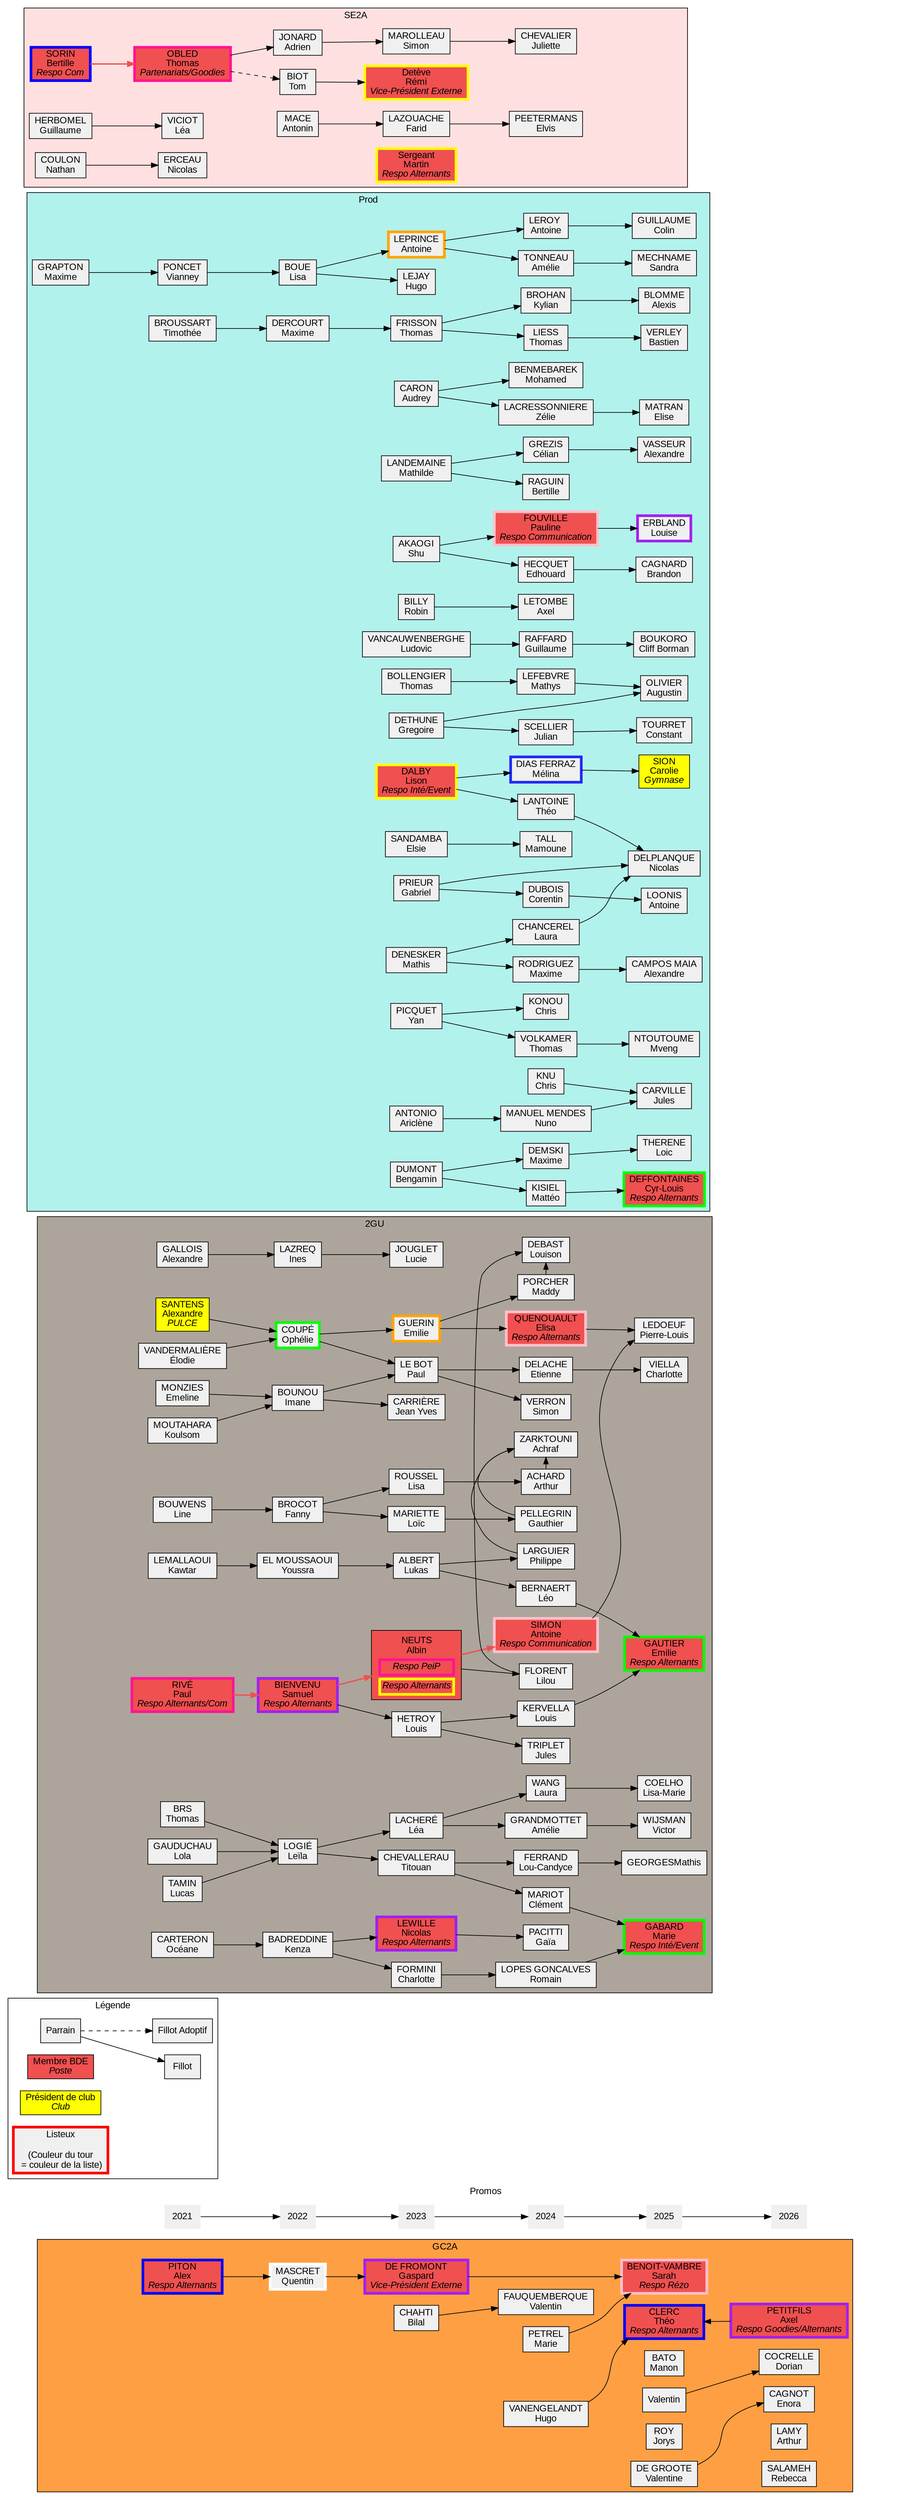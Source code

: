 digraph alternants {
	graph [
		charset = "UTF-8";
		style = filled;
		fontname = "Arial";
	];

	node [
		shape = box;
		style = filled;
		fillcolor = "#f0f0f0";
		fontname = "Arial";
	];

	rankdir = LR;

	subgraph cluster_promos {
		label = "Promos";
		penwidth = 0;
		color = none;
		node [shape = none];
		"2021" -> "2022" -> "2023" -> "2024"-> "2025" -> "2026";
	}

	subgraph cluster_legende {
		label = "Légende";
		fillcolor = none;
		leg_parrain	[label = "Parrain"];
		leg_fillot	[label = "Fillot"];
		leg_fillotadop	[label = "Fillot Adoptif"];
		leg_BDE		[label = <Membre BDE<BR/><I>Poste</I>> fillcolor="#f05050"];
		leg_prez	[label = <Président de club<BR/><I>Club</I>> fillcolor="yellow"];
		leg_listeux	[label = "Listeux\n\n(Couleur du tour\n = couleur de la liste)" penwidth=4 color="red"];
		leg_parrain -> leg_fillot;
		leg_parrain -> leg_fillotadop [style = "dashed"];
	}

	subgraph cluster_2GU {
		label = "2GU";
		fillcolor = "#ada59c";
		{ rank="same";
			tes 			[color = "#ada59c" fillcolor = "#ada59c" fontcolor = "#ada59c"];
		}
		{ rank="same";
			alexandregall	[label = "GALLOIS\nAlexandre"];
			alexandresant	[label = <SANTENS<BR/>Alexandre<BR/><I>PULCE</I>> fillcolor="yellow"];
			elodievan	[label = "VANDERMALIÈRE\nÉlodie"];
			emelinemonz	[label = "MONZIES\nEmeline"];
			kawtarlem	[label = "LEMALLAOUI\nKawtar"];
			koulsommouta	[label = "MOUTAHARA\nKoulsom"];
			linebouw	[label = "BOUWENS\nLine"];
			lolagaudu	[label = "GAUDUCHAU\nLola"];
			lucastam	[label = "TAMIN\nLucas"];
			oceanecarte	[label = "CARTERON\nOcéane"];
			paulrive	[label = <RIVÉ<BR/>Paul<BR/><I>Respo Alternants/Com</I>> fillcolor="#f05050" penwidth=4 color="deeppink"];
			thomasbrs	[label = "BRS\nThomas"];
		}
			tes-> thomasbrs [penwidth=2 color = "invis"];
		{ rank="same";
			fannybroc	[label = "BROCOT\nFanny"];
			imanebounou	[label = "BOUNOU\nImane"];
			ineslazre	[label = "LAZREQ\nInes"];
			kenzabad	[label = "BADREDDINE\nKenza"];
			leilalogi	[label = "LOGIÉ\nLeïla"];
			opheliecoup	[label = "COUPÉ\nOphélie" penwidth=4 color="green"];
			samuelbienv	[label = <BIENVENU<BR/>Samuel<BR/><I>Respo Alternants</I>> fillcolor="#f05050" penwidth=4 color="purple"]; 
			youssraelmou	[label = "EL MOUSSAOUI\nYoussra"];
		}
		alexandregall -> ineslazre;
		alexandresant -> opheliecoup;
		elodievan -> opheliecoup;
		emelinemonz -> imanebounou;
		kawtarlem -> youssraelmou;
		koulsommouta -> imanebounou;
		linebouw -> fannybroc;
		lolagaudu -> leilalogi;
		lucastam -> leilalogi;
		oceanecarte -> kenzabad;
		paulrive -> samuelbienv [penwidth=2 color = "#f05050"];
		thomasbrs -> leilalogi;

		{ rank="same";
			albinneu	[label = <<table border="0">
							<tr><td border="0">NEUTS<BR/>Albin</td></tr>
							<tr><td border="4" color="deeppink"><I>Respo PeiP</I></td></tr>
							<tr><td border="4" color="yellow"><I>Respo Alternants</I></td></tr>
						</table>> fillcolor="#f05050"];
			charlottefor	[label = "FORMINI\nCharlotte"];
			emilieguer	[label = "GUERIN\nEmilie" penwidth=4 color="orange"];
			jeanyvescarr	[label = "CARRIÈRE\nJean Yves"];
			lealachere	[label = "LACHERÉ\nLéa"];
			lisarouss	[label = "ROUSSEL\nLisa"];
			loicmariet	[label = "MARIETTE\nLoïc"];
			louishetr	[label = "HETROY\nLouis"];
			luciejougl	[label = "JOUGLET\nLucie"];
			lukasalb	[label = "ALBERT\nLukas"];
			nicolaslew	[label = <LEWILLE<BR/>Nicolas<BR/><I>Respo Alternants</I>> penwidth=4 fillcolor="#f05050" color="purple"];
			paullebo	[label = "LE BOT\nPaul"];
			titouancheva	[label = "CHEVALLERAU\nTitouan"];
		}
		fannybroc -> lisarouss;
		fannybroc -> loicmariet;
		imanebounou -> jeanyvescarr;
		imanebounou -> paullebo;
		ineslazre -> luciejougl;
		kenzabad -> charlottefor;
		kenzabad -> nicolaslew;
		leilalogi -> lealachere;
		leilalogi -> titouancheva;
		opheliecoup -> emilieguer;
		opheliecoup -> paullebo;
		samuelbienv -> albinneu [penwidth=2 color = "#f05050"];
		samuelbienv -> louishetr;
		youssraelmou -> lukasalb;
		{ rank = "same";
			antoinesim [label = <SIMON<BR/>Antoine<BR/><I>Respo Communication</I>> fillcolor="#f05050" penwidth=4 color="pink"];
			lilouflo   [label = "FLORENT\nLilou"];
			louiskerv  [label = "KERVELLA\nLouis"];
			julestrip  [label = "TRIPLET\nJules"];
			gaiapaci   [label = "PACITTI\nGaïa"];
			romainlop  [label = "LOPES GONCALVES\nRomain"];
			maddyporc  [label = "PORCHER\nMaddy"];
			elisaquen  [label = <QUENOUAULT<BR/>Elisa<BR/><I>Respo Alternants</I>> fillcolor="#f05050" penwidth=4 color="pink"];
			etiennedel [label = "DELACHE\nEtienne"];
			simonverr  [label = "VERRON\nSimon"];
			arthurach  [label = "ACHARD\nArthur"];
			gauthierpl [label = "PELLEGRIN\nGauthier"];
			ameliegra  [label = "GRANDMOTTET\nAmélie"];
			laurawan   [label = "WANG\nLaura"];
			clementmar [label = "MARIOT\nClément"];
			loucandyce [label = "FERRAND\nLou-Candyce"];
			phillippela [label = "LARGUIER\nPhilippe"];
			leobernae    [label = "BERNAERT\nLéo"];
			ldebast  [label = "DEBAST\nLouison"];
			azarktouni [label = "ZARKTOUNI\nAchraf"];

		}
        albinneu -> antoinesim [penwidth=2 color = "#f05050"];
        albinneu -> lilouflo;
        louishetr -> louiskerv;
        louishetr -> julestrip;
        nicolaslew -> gaiapaci;
        charlottefor -> romainlop;
        emilieguer -> maddyporc;
        emilieguer -> elisaquen;
        paullebo -> etiennedel;
        paullebo -> simonverr;
        lisarouss -> arthurach;
        loicmariet -> gauthierpl;
        lealachere -> ameliegra;
        lealachere -> laurawan;
        titouancheva -> clementmar;
        titouancheva -> loucandyce;
        lukasalb -> phillippela;
        lukasalb -> leobernae;
		{ rank = "same";
			pledoeuf  	[label = "LEDOEUF\nPierre-Louis"];
			egautier 	[label = <GAUTIER<BR/>Emilie<BR/><I>Respo Alternants</I>> fillcolor="#f05050" penwidth=4 color="green"];
			cviella  	[label = "VIELLA\nCharlotte"];
			mgeorges 	[label = "GEORGES\Mathis"];
			vwijsman	[label = "WIJSMAN\nVictor"];
			lcoelho    	[label = "COELHO\nLisa-Marie"];
			mgabard 	[label = <GABARD<BR/>Marie<BR/><I>Respo Inté/Event</I>> fillcolor="#f05050" penwidth=4 color="green"]
		}	
		antoinesim->pledoeuf;
		lilouflo->ldebast;
		louiskerv->egautier;
		romainlop->mgabard;
		maddyporc->ldebast;
		elisaquen->pledoeuf;
		etiennedel->cviella;
		arthurach->azarktouni;
		ameliegra->vwijsman;
		laurawan->lcoelho;
		clementmar->mgabard;
		loucandyce->mgeorges;
		phillippela->azarktouni;
		gauthierpl->azarktouni;
		leobernae->egautier;

        { rank = "same";
			invis1 [style=invis];
        }
	}

	subgraph cluster_prod {
		label = "Prod";
		fillcolor = "#B2F2EC";

		{ rank = "same";//2021
			maximegrapt	[label = "GRAPTON\nMaxime"];
		}

		{ rank = "same";//2022
			vianneypon	[label = "PONCET\nVianney"];
			timothebr   [label = "BROUSSART\nTimothée"];
		}
		maximegrapt -> vianneypon;
		//maximegrapt -> elodievan;
		
		{ rank = "same";//2023
			lisaboue	[label = "BOUE\nLisa"];
			maximeder   [label = "DERCOURT\nMaxime"];
		}
		vianneypon -> lisaboue;
		timothebr->maximeder;

		{ rank = "same";//2024
			antoinelepr	[label = "LEPRINCE\nAntoine" penwidth=4 color="orange"];
			hugoleja	[label = "LEJAY\nHugo"];
			thomasfris [label = "FRISSON\nThomas"];
			audreycar   [label = "CARON\nAudrey"];
			ldalby   [label=<DALBY<BR/>Lison<BR/><I>Respo Inté/Event</I>> fillcolor="#f05050" penwidth=4 color="yellow"];
			mlandemaine	[label = "LANDEMAINE\nMathilde"];
			tbollengier [label = "BOLLENGIER\nThomas"];
			rbilly		[label = "BILLY\nRobin"];
			aantonio	[label = "ANTONIO\nAriclène"];
			sakaogi		[label = "AKAOGI\nShu"];
			lvancauwenberghe	[label = "VANCAUWENBERGHE\nLudovic"];
			esandamba 	[label = "SANDAMBA\nElsie"];
			gprieur		[label = "PRIEUR\nGabriel"];
			ypicquet	[label = "PICQUET\nYan"];
			bdumont		[label = "DUMONT\nBengamin"];
			gdethune	[label = "DETHUNE\nGregoire"];
			mdenesker	[label = "DENESKER\nMathis"];
		}
		maximeder ->thomasfris;
		lisaboue -> antoinelepr;
		lisaboue -> hugoleja;

		{ rank = "same";//2025
		    graffard 	[label = "RAFFARD\nGuillaume"];
			ehecquet 	[label = "HECQUET\nEdhouard"];
			mrodriguez 	[label = "RODRIGUEZ\nMaxime"];
			nmanuel  	[label = "MANUEL MENDES\nNuno"];
			cknu 		[label = "KNU\nChris"];
			mkisiel  	[label = "KISIEL\nMattéo"];
			cdubois 	[label = "DUBOIS\nCorentin"];
			atonneau 	[label = "TONNEAU\nAmélie"];
			mdemski 	[label = "DEMSKI\nMaxime"];
			jscellier 	[label = "SCELLIER\nJulian"];
			cgrezis 	[label = "GREZIS\nCélian"];
			tvolkamer 	[label = "VOLKAMER\nThomas"];
			lchancerel 	[label = "CHANCEREL\nLaura"];
			tlantoine 	[label = "LANTOINE\nThéo"];
			mlefebvre 	[label = "LEFEBVRE\nMathys"];
			antoinele 	[label = "LEROY \nAntoine"];
			melinadia 	[label = "DIAS FERRAZ\nMélina"penwidth=4 color="#2128f5"];
			thomasliess [label = "LIESS\nThomas"];
			kylianbroha [label = "BROHAN\nKylian"];
			zelielacres [label = "LACRESSONNIERE\nZélie"];
			paulinefau 	[label = <FOUVILLE<BR/>Pauline<BR/><I>Respo Communication</I>> fillcolor="#f05050" penwidth=4 color="pink"];
			braguin		[label = "RAGUIN\nBertille"];
			mbenmebarek	[label = "BENMEBAREK\nMohamed"];
			aletombe	[label = "LETOMBE\nAxel"];
			mtall		[label = "TALL\nMamoune"];
			ckonou		[label = "KONOU\nChris"];
		}
		mdenesker -> lchancerel;
		mdenesker -> mrodriguez;
		gdethune -> jscellier;
		gdethune -> aolivier;
		bdumont -> mkisiel;
		bdumont -> mdemski;
		ypicquet -> tvolkamer;
		ypicquet -> ckonou;
		gprieur -> cdubois;
		gprieur -> ndelplanque;
		esandamba -> mtall;
		lvancauwenberghe -> graffard;
		sakaogi -> paulinefau;
		sakaogi -> ehecquet;
		mlandemaine -> braguin;
		mlandemaine -> cgrezis;
		audreycar -> zelielacres;
		audreycar -> mbenmebarek;aantonio
        antoinelepr -> antoinele;
		antoinelepr -> atonneau;
        ldalby -> melinadia;
		ldalby -> tlantoine;
        thomasfris -> thomasliess;
		thomasfris -> kylianbroha;
		tbollengier -> mlefebvre;
		rbilly -> aletombe;
		aantonio ->  nmanuel;

        { rank = "same";//2026
			cboukoro 		[label = "BOUKORO\nCliff Borman"];
			bcagnard 		[label = "CAGNARD\nBrandon"];
			acampo 			[label = "CAMPOS MAIA\nAlexandre"];
			jcarville 		[label = "CARVILLE\nJules"];
			cdeffontaines 	[label = <DEFFONTAINES<BR/>Cyr-Louis<BR/><I>Respo Alternants</I>> fillcolor="#f05050" penwidth=4 color="green"];
			lerbland 		[label = "ERBLAND\nLouise" penwidth=4 color="purple"];
			aloonis 		[label = "LOONIS\nAntoine"];
			ematran 		[label = "MATRAN\nElise"];
			smechname 		[label = "MECHNAME\nSandra"];
			csion 			[label =<SION<BR/>Carolie<BR/><I>Gymnase</I>> fillcolor="yellow"];
			ltherene 		[label = "THERENE\nLoic"];
			ctourret 		[label = "TOURRET\nConstant"];
			avasseur 		[label = "VASSEUR\nAlexandre"];
			bverley 		[label = "VERLEY\nBastien"];
			ablomme 		[label = "BLOMME\nAlexis"];
			mntoutoume 		[label = "NTOUTOUME\nMveng"];
			cguillaume 		[label = "GUILLAUME\nColin"];
			ndelplanque 	[label = "DELPLANQUE\nNicolas"];
			aolivier 		[label = "OLIVIER\nAugustin"];
			
        }
        graffard-> cboukoro;
		ehecquet -> bcagnard;
		mrodriguez -> acampo;
		nmanuel -> jcarville;
		cknu -> jcarville;
		mkisiel -> cdeffontaines;
		paulinefau -> lerbland;
		cdubois -> aloonis;
		zelielacres -> ematran;
		atonneau -> smechname;
		melinadia -> csion;
		mdemski -> ltherene;
		jscellier -> ctourret;
		cgrezis -> avasseur;
		thomasliess -> bverley;
		tvolkamer -> mntoutoume;
		antoinele -> cguillaume;
		lchancerel -> ndelplanque;
		tlantoine -> ndelplanque;
		mlefebvre -> aolivier;
		kylianbroha -> ablomme; 
        
	}
	subgraph cluster_GC2A {
		label = "GC2A";
		fillcolor = "#ff9f43";
		{ rank = "same";
			tesss [color = "invis" fillcolor = "invis" fontcolor = "invis"];
		}

		{ rank = "same";
			alexpiton	[label = <PITON<BR/>Alex<BR/><I>Respo Alternants</I>> fillcolor="#f05050" penwidth=4 color="blue"];
		}
		tesss -> alexpiton [penwidth=4 color="invis"];
		{ rank = "same";
            quentinmas [label = "MASCRET\nQuentin" penwidth=4 color="white"];
			
		}
		alexpiton->quentinmas;

		{ rank = "same";
			gaspardgui	[label = <DE FROMONT<BR/>Gaspard<BR/><I>Vice-Président Externe</I>> fillcolor="#f05050" penwidth=4 color="purple"];
			bchahti		[label = "CHAHTI\nBilal"];
			
		}
        quentinmas->gaspardgui;
		{ rank = "same";
			mariepetrel		[label = "PETREL\nMarie"];
			testtt 			[label = "DE FROMONT\nGaspard",style = "invis"];
			vfauquemerque	[label = "FAUQUEMBERQUE\nValentin"];
			hvanengelandt	[label = "VANENGELANDT\nHugo"];
		}
        //gaspardgui -> testtt [style = "invis"];
			bchahti ->vfauquemerque;
		
		{ rank = "same";
			sarahbenoit	[label = <BENOIT-VAMBRE<BR/>Sarah<BR/><I>Respo Rézo</I>> fillcolor="#f05050" penwidth=4 color="pink"];
			manonbato 	[label = "BATO\nManon"];
			valentin	[label = "Valentin"];
			kroy		[label = "ROY\nJorys"];
			vdegroote	[label = "DE GROOTE\nValentine"];
			tclerc		[label = <CLERC<BR/>Théo<BR/><I>Respo Alternants</I>> fillcolor="#f05050" penwidth=4 color="blue"];

		}
		mariepetrel-> sarahbenoit;
		gaspardgui -> sarahbenoit;
		hvanengelandt -> tclerc;

		{ rank = "same";
			apetitfils  [label = <PETITFILS<BR/>Axel<BR/><I>Respo Goodies/Alternants</I>> fillcolor="#f05050" penwidth=4 color="purple"];
			alamy		[label = "LAMY\nArthur"];
			rsalameh	[label = "SALAMEH\nRebecca"];
			dcocrelle	[label = "COCRELLE\nDorian"];
			ecagnot		[label = "CAGNOT\nEnora"];
        }
		apetitfils -> tclerc
        valentin -> dcocrelle;
		vdegroote -> ecagnot;

        }

	subgraph cluster_SE2A {
		label = "SE2A";
		fillcolor = "#FFE0E0";

		{ rank = "same";
			bertillesor	[label = <SORIN<BR/>Bertille<BR/><I>Respo Com</I>> fillcolor="#f05050" penwidth=4 color = "blue"];
			guillaumeherb	[label = "HERBOMEL\nGuillaume"];
			nathancoulon	[label = "COULON\nNathan"];
		}

		{ rank = "same";
			leavicio	[label = "VICIOT\nLéa"];
			nicolaserc	[label = "ERCEAU\nNicolas"];
			thomasobl	[label = <OBLED<BR/>Thomas<BR/><I>Partenariats/Goodies</I>> fillcolor="#f05050" penwidth=4 color="deeppink"];
		}
		bertillesor -> thomasobl [penwidth=2 color = "#f05050"];
		guillaumeherb -> leavicio;
		nathancoulon -> nicolaserc;

		{ rank = "same";
			tombiot		[label="BIOT\nTom"];
			adjonard		[label="JONARD\nAdrien"];
			antoninm     [label = "MACE\nAntonin"];
		}
		thomasobl -> tombiot [style=dashed];
		thomasobl -> adjonard;

		{ rank = "same";
			remideteve	[label=<Detève<BR/>Rémi<BR/><I>Vice-Président Externe</I>> fillcolor="#f05050" penwidth=4 color="yellow"];
			martinserg	[label=<Sergeant<BR/>Martin<BR/><I>Respo Alternants</I>> fillcolor="#f05050" penwidth=4 color="yellow"];
			smarolleau	[label = "MAROLLEAU\nSimon"];
			faridlazou  [label ="LAZOUACHE\nFarid"];
		}
		tombiot -> remideteve;
		adjonard-> smarolleau;
		antoninm -> faridlazou;
		{ rank = "same";
			elvispet [label = "PEETERMANS\nElvis"];
			juliettec [label ="CHEVALIER\nJuliette"];
		}
        faridlazou -> elvispet;
        smarolleau -> juliettec;

        { rank="same";
			tess 			[color = "#FFE0E0" fillcolor = "#FFE0E0" fontcolor = "#FFE0E0"];
		}
		juliettec -> tess  [penwidth=2 color = "invis"];
	}
		


	endnode [style=invis];
	
    //invis1 -> endnode [style = invis];
    //invis2 -> endnode [style = invis];
    //invis3 -> endnode [style = invis];
	dcocrelle -> endnode [style = invis];
	"2026" -> endnode [style=invis];
}
